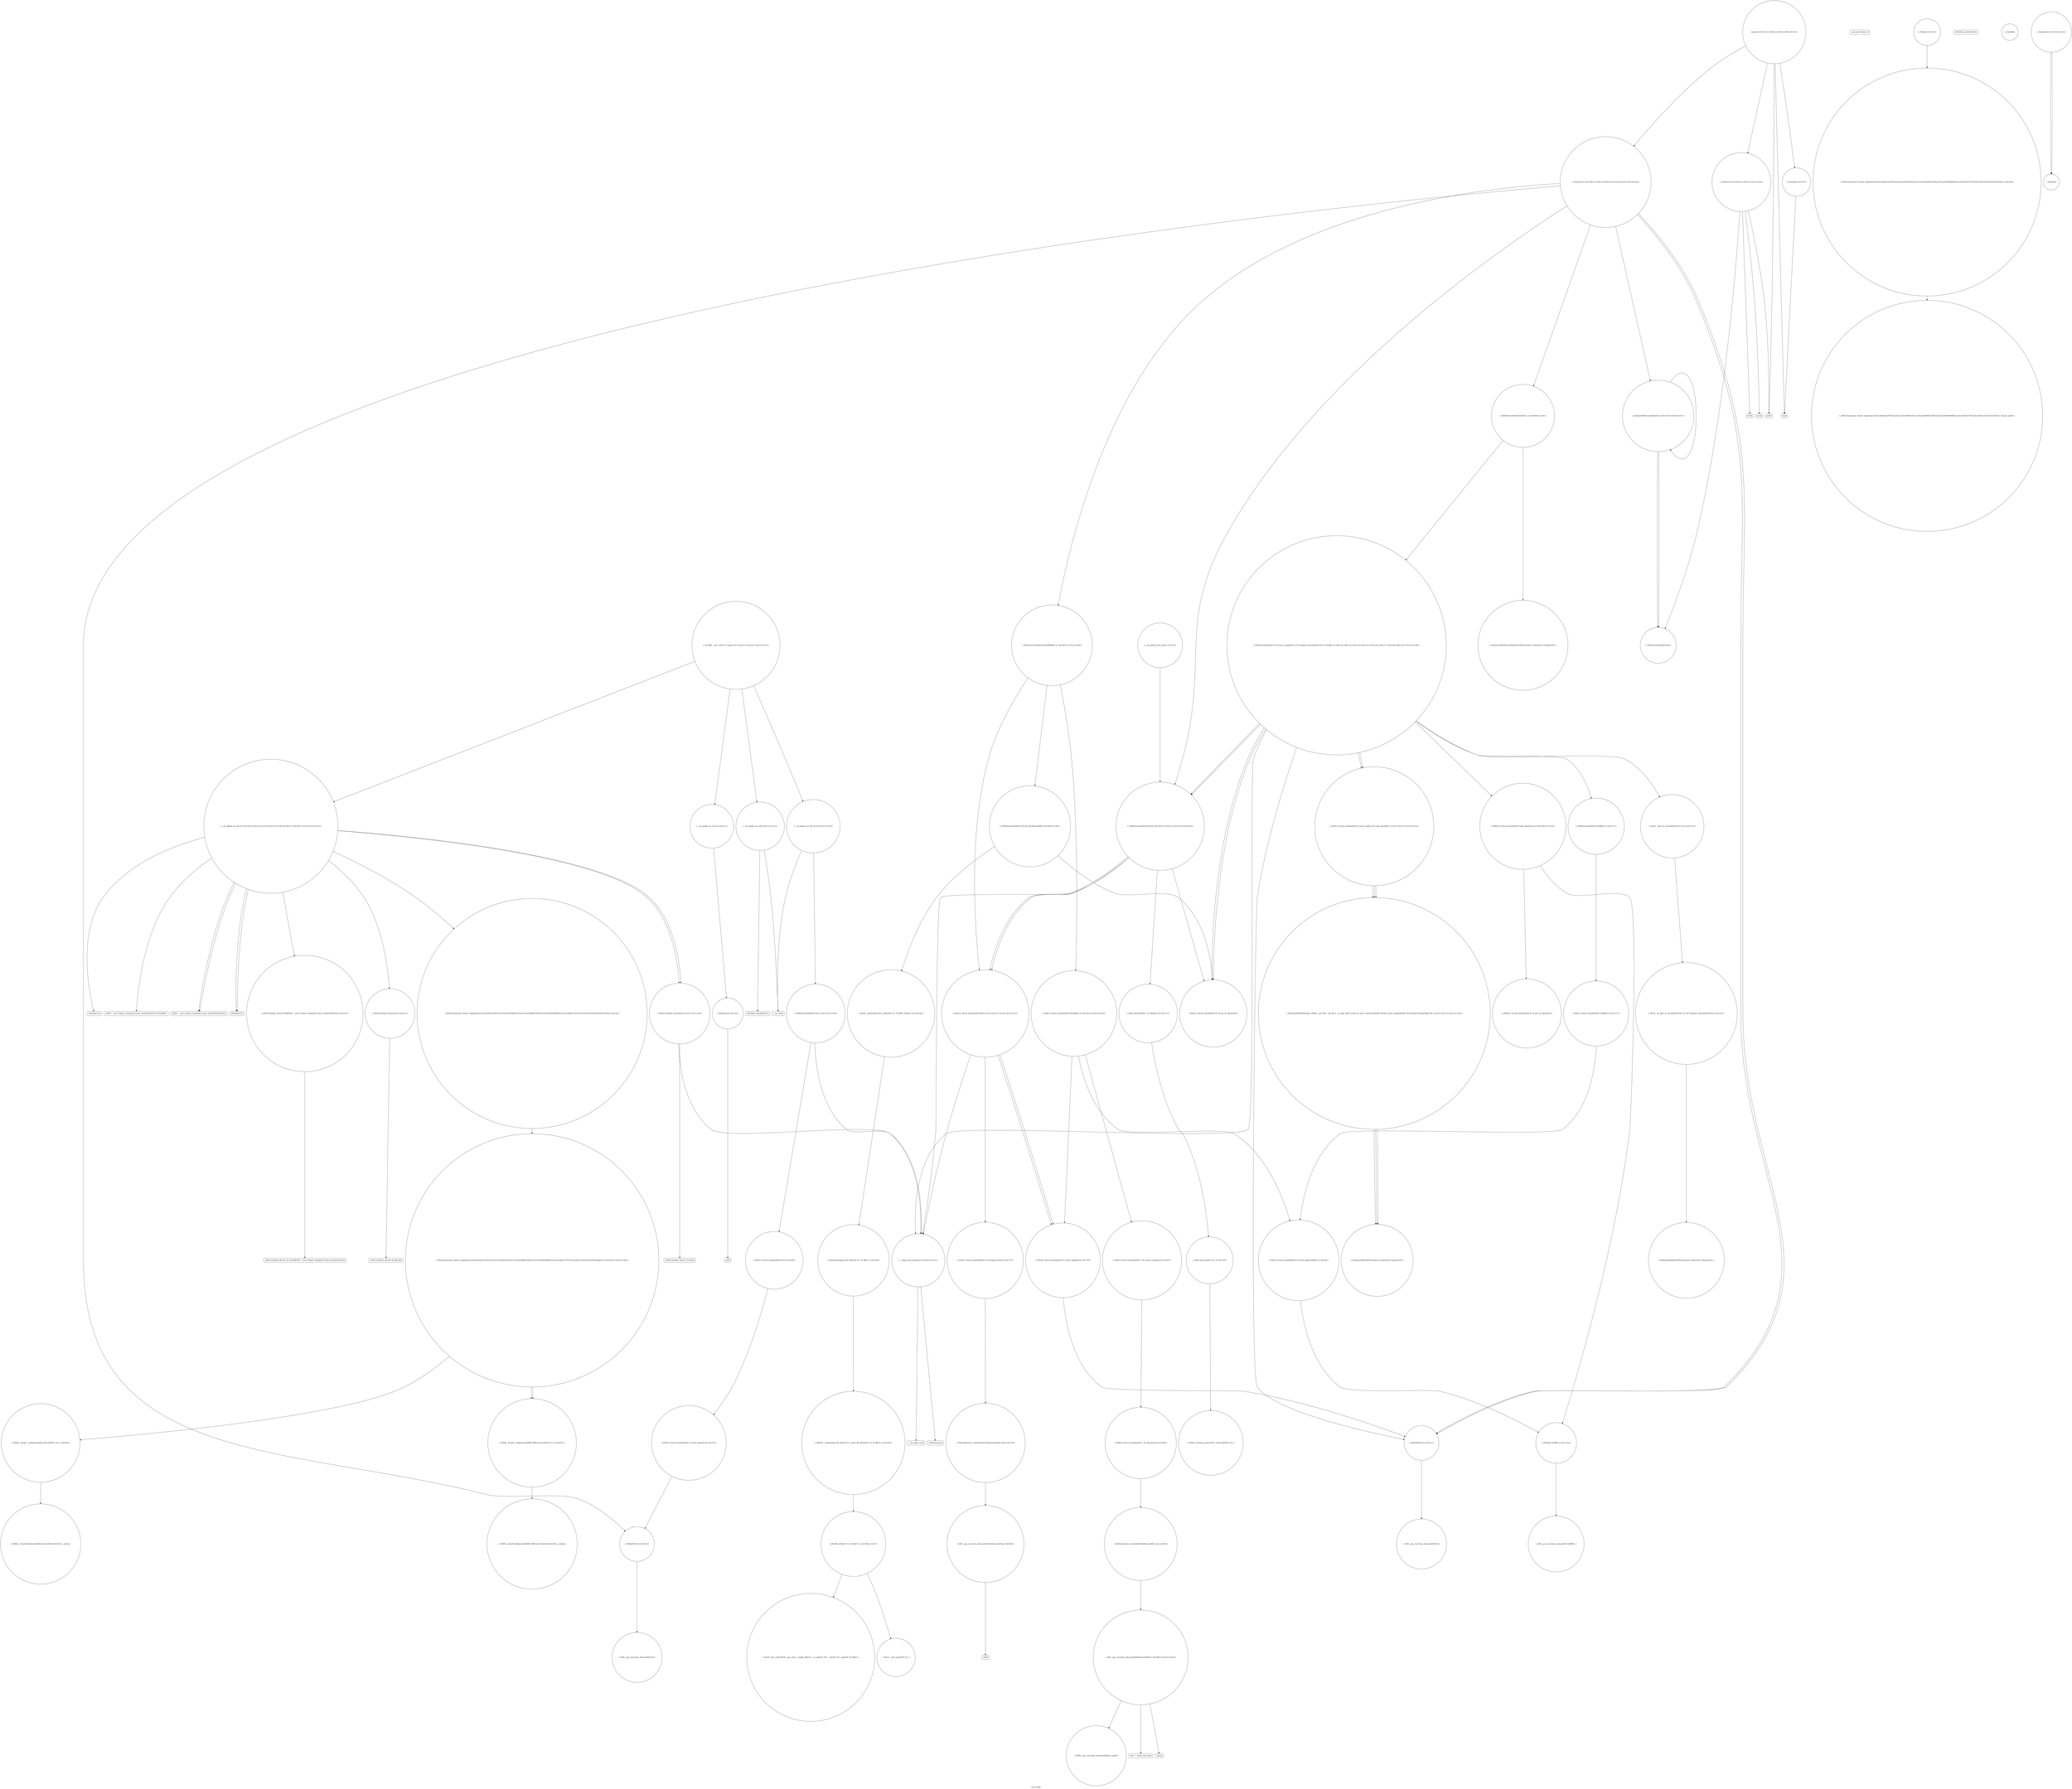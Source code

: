 digraph "Call Graph" {
	label="Call Graph";

	Node0x55e929747a40 [shape=record,shape=circle,label="{__cxx_global_var_init|{<s0>1|<s1>2}}"];
	Node0x55e929747a40:s0 -> Node0x55e929747ac0[color=black];
	Node0x55e929747a40:s1 -> Node0x55e929747bc0[color=black];
	Node0x55e92974b760 [shape=record,shape=circle,label="{_ZNSaIiEC2ERKS_|{<s0>116}}"];
	Node0x55e92974b760:s0 -> Node0x55e92974ad60[color=black];
	Node0x55e929747dc0 [shape=record,shape=Mrecord,label="{__gxx_personality_v0}"];
	Node0x55e929748140 [shape=record,shape=circle,label="{_Z3rndi|{<s0>19}}"];
	Node0x55e929748140:s0 -> Node0x55e9297481c0[color=black];
	Node0x55e9297484c0 [shape=record,shape=circle,label="{__cxx_global_var_init.3|{<s0>25|<s1>26}}"];
	Node0x55e9297484c0:s0 -> Node0x55e929748540[color=black];
	Node0x55e9297484c0:s1 -> Node0x55e929747bc0[color=black];
	Node0x55e929748840 [shape=record,shape=circle,label="{_ZNSaIiEC2Ev|{<s0>45}}"];
	Node0x55e929748840:s0 -> Node0x55e929749140[color=black];
	Node0x55e929748bc0 [shape=record,shape=Mrecord,label="{strlen}"];
	Node0x55e929748f40 [shape=record,shape=circle,label="{__clang_call_terminate|{<s0>62|<s1>63}}"];
	Node0x55e929748f40:s0 -> Node0x55e929748fc0[color=black];
	Node0x55e929748f40:s1 -> Node0x55e929749040[color=black];
	Node0x55e92974a2e0 [shape=record,shape=circle,label="{_ZNSt8__detail5__modImLm4294967296ELm1ELm0EEET_S1_|{<s0>67}}"];
	Node0x55e92974a2e0:s0 -> Node0x55e92974a3e0[color=black];
	Node0x55e92974a660 [shape=record,shape=circle,label="{_ZSt8_DestroyIPiiEvT_S1_RSaIT0_E|{<s0>71}}"];
	Node0x55e92974a660:s0 -> Node0x55e92974a7e0[color=black];
	Node0x55e92974a9e0 [shape=record,shape=circle,label="{_ZNSt16allocator_traitsISaIiEE10deallocateERS0_Pim|{<s0>79}}"];
	Node0x55e92974a9e0:s0 -> Node0x55e92974aa60[color=black];
	Node0x55e92974ad60 [shape=record,shape=circle,label="{_ZN9__gnu_cxx13new_allocatorIiEC2ERKS1_}"];
	Node0x55e92974b0e0 [shape=record,shape=circle,label="{_ZSt24__uninitialized_fill_n_aIPimiiET_S1_T0_RKT1_RSaIT2_E|{<s0>93}}"];
	Node0x55e92974b0e0:s0 -> Node0x55e92974b160[color=black];
	Node0x55e92974b460 [shape=record,shape=circle,label="{_ZSt4moveIRSt6vectorIiSaIiEEEONSt16remove_referenceIT_E4typeEOS5_}"];
	Node0x55e929747ac0 [shape=record,shape=Mrecord,label="{_ZNSt8ios_base4InitC1Ev}"];
	Node0x55e92974b7e0 [shape=record,shape=circle,label="{_ZNSt12_Vector_baseIiSaIiEEC2ERKS0_|{<s0>117}}"];
	Node0x55e92974b7e0:s0 -> Node0x55e92974ac60[color=black];
	Node0x55e929747e40 [shape=record,shape=circle,label="{_ZNSt13random_deviceC2ERKNSt7__cxx1112basic_stringIcSt11char_traitsIcESaIcEEE|{<s0>14}}"];
	Node0x55e929747e40:s0 -> Node0x55e929748dc0[color=black];
	Node0x55e9297481c0 [shape=record,shape=circle,label="{_ZNSt23mersenne_twister_engineImLm32ELm624ELm397ELm31ELm2567483615ELm11ELm4294967295ELm7ELm2636928640ELm15ELm4022730752ELm18ELm1812433253EEclEv|{<s0>20}}"];
	Node0x55e9297481c0:s0 -> Node0x55e92974a4e0[color=black];
	Node0x55e929748540 [shape=record,shape=circle,label="{_ZNSt6vectorIiSaIiEEC2Ev|{<s0>27|<s1>28}}"];
	Node0x55e929748540:s0 -> Node0x55e92974a560[color=black];
	Node0x55e929748540:s1 -> Node0x55e929748f40[color=black];
	Node0x55e9297488c0 [shape=record,shape=circle,label="{_ZNSt6vectorIiSaIiEEC2EmRKiRKS0_|{<s0>46|<s1>47|<s2>48}}"];
	Node0x55e9297488c0:s0 -> Node0x55e92974ab60[color=black];
	Node0x55e9297488c0:s1 -> Node0x55e92974abe0[color=black];
	Node0x55e9297488c0:s2 -> Node0x55e92974a760[color=black];
	Node0x55e929748c40 [shape=record,shape=Mrecord,label="{sscanf}"];
	Node0x55e929748fc0 [shape=record,shape=Mrecord,label="{__cxa_begin_catch}"];
	Node0x55e92974a360 [shape=record,shape=circle,label="{_ZNSt8__detail5__modImLm624ELm1ELm0EEET_S1_|{<s0>68}}"];
	Node0x55e92974a360:s0 -> Node0x55e92974a460[color=black];
	Node0x55e92974a6e0 [shape=record,shape=circle,label="{_ZNSt12_Vector_baseIiSaIiEE19_M_get_Tp_allocatorEv}"];
	Node0x55e92974aa60 [shape=record,shape=circle,label="{_ZN9__gnu_cxx13new_allocatorIiE10deallocateEPim|{<s0>80}}"];
	Node0x55e92974aa60:s0 -> Node0x55e92974aae0[color=black];
	Node0x55e92974ade0 [shape=record,shape=circle,label="{_ZNSt12_Vector_baseIiSaIiEE11_M_allocateEm|{<s0>88}}"];
	Node0x55e92974ade0:s0 -> Node0x55e92974ae60[color=black];
	Node0x55e92974b160 [shape=record,shape=circle,label="{_ZSt20uninitialized_fill_nIPimiET_S1_T0_RKT1_|{<s0>94}}"];
	Node0x55e92974b160:s0 -> Node0x55e92974b1e0[color=black];
	Node0x55e92974b4e0 [shape=record,shape=circle,label="{_ZNKSt12_Vector_baseIiSaIiEE13get_allocatorEv|{<s0>109|<s1>110}}"];
	Node0x55e92974b4e0:s0 -> Node0x55e92974b6e0[color=black];
	Node0x55e92974b4e0:s1 -> Node0x55e92974b760[color=black];
	Node0x55e929747b40 [shape=record,shape=Mrecord,label="{_ZNSt8ios_base4InitD1Ev}"];
	Node0x55e92974b860 [shape=record,shape=circle,label="{_ZSt4swapIPiENSt9enable_ifIXsr6__and_ISt6__not_ISt15__is_tuple_likeIT_EESt21is_move_constructibleIS4_ESt18is_move_assignableIS4_EEE5valueEvE4typeERS4_SD_|{<s0>118|<s1>119|<s2>120}}"];
	Node0x55e92974b860:s0 -> Node0x55e92974b8e0[color=black];
	Node0x55e92974b860:s1 -> Node0x55e92974b8e0[color=black];
	Node0x55e92974b860:s2 -> Node0x55e92974b8e0[color=black];
	Node0x55e929747ec0 [shape=record,shape=circle,label="{_ZNSt13random_deviceclEv|{<s0>15}}"];
	Node0x55e929747ec0:s0 -> Node0x55e929748e40[color=black];
	Node0x55e929748240 [shape=record,shape=circle,label="{__cxx_global_var_init.2|{<s0>21}}"];
	Node0x55e929748240:s0 -> Node0x55e9297482c0[color=black];
	Node0x55e9297485c0 [shape=record,shape=circle,label="{__cxx_global_array_dtor|{<s0>29}}"];
	Node0x55e9297485c0:s0 -> Node0x55e929748640[color=black];
	Node0x55e929748940 [shape=record,shape=circle,label="{_ZNSt6vectorIiSaIiEEaSEOS1_|{<s0>49|<s1>50}}"];
	Node0x55e929748940:s0 -> Node0x55e92974b460[color=black];
	Node0x55e929748940:s1 -> Node0x55e92974b3e0[color=black];
	Node0x55e929748cc0 [shape=record,shape=Mrecord,label="{printf}"];
	Node0x55e929749040 [shape=record,shape=Mrecord,label="{_ZSt9terminatev}"];
	Node0x55e92974a3e0 [shape=record,shape=circle,label="{_ZNSt8__detail4_ModImLm4294967296ELm1ELm0ELb1ELb1EE6__calcEm}"];
	Node0x55e92974a760 [shape=record,shape=circle,label="{_ZNSt12_Vector_baseIiSaIiEED2Ev|{<s0>72|<s1>73|<s2>74|<s3>75}}"];
	Node0x55e92974a760:s0 -> Node0x55e92974a8e0[color=black];
	Node0x55e92974a760:s1 -> Node0x55e92974a960[color=black];
	Node0x55e92974a760:s2 -> Node0x55e92974a960[color=black];
	Node0x55e92974a760:s3 -> Node0x55e929748f40[color=black];
	Node0x55e92974aae0 [shape=record,shape=Mrecord,label="{_ZdlPv}"];
	Node0x55e92974ae60 [shape=record,shape=circle,label="{_ZNSt16allocator_traitsISaIiEE8allocateERS0_m|{<s0>89}}"];
	Node0x55e92974ae60:s0 -> Node0x55e92974aee0[color=black];
	Node0x55e92974b1e0 [shape=record,shape=circle,label="{_ZNSt22__uninitialized_fill_nILb1EE15__uninit_fill_nIPimiEET_S3_T0_RKT1_|{<s0>95}}"];
	Node0x55e92974b1e0:s0 -> Node0x55e92974b260[color=black];
	Node0x55e92974b560 [shape=record,shape=circle,label="{_ZNSt6vectorIiSaIiEEC2ERKS0_|{<s0>111}}"];
	Node0x55e92974b560:s0 -> Node0x55e92974b7e0[color=black];
	Node0x55e929747bc0 [shape=record,shape=Mrecord,label="{__cxa_atexit}"];
	Node0x55e92974b8e0 [shape=record,shape=circle,label="{_ZSt4moveIRPiEONSt16remove_referenceIT_E4typeEOS3_}"];
	Node0x55e929747f40 [shape=record,shape=circle,label="{_ZNSt23mersenne_twister_engineImLm32ELm624ELm397ELm31ELm2567483615ELm11ELm4294967295ELm7ELm2636928640ELm15ELm4022730752ELm18ELm1812433253EEC2Em|{<s0>16}}"];
	Node0x55e929747f40:s0 -> Node0x55e92974a260[color=black];
	Node0x55e9297482c0 [shape=record,shape=circle,label="{_ZSt4acose|{<s0>22}}"];
	Node0x55e9297482c0:s0 -> Node0x55e9297490c0[color=black];
	Node0x55e929748640 [shape=record,shape=circle,label="{_ZNSt6vectorIiSaIiEED2Ev|{<s0>30|<s1>31|<s2>32|<s3>33|<s4>34}}"];
	Node0x55e929748640:s0 -> Node0x55e92974a6e0[color=black];
	Node0x55e929748640:s1 -> Node0x55e92974a660[color=black];
	Node0x55e929748640:s2 -> Node0x55e92974a760[color=black];
	Node0x55e929748640:s3 -> Node0x55e92974a760[color=black];
	Node0x55e929748640:s4 -> Node0x55e929748f40[color=black];
	Node0x55e9297489c0 [shape=record,shape=circle,label="{_ZNSaIiED2Ev|{<s0>51}}"];
	Node0x55e9297489c0:s0 -> Node0x55e9297491c0[color=black];
	Node0x55e929748d40 [shape=record,shape=circle,label="{main|{<s0>57|<s1>58|<s2>59|<s3>60|<s4>61}}"];
	Node0x55e929748d40:s0 -> Node0x55e9297487c0[color=black];
	Node0x55e929748d40:s1 -> Node0x55e929748ac0[color=black];
	Node0x55e929748d40:s2 -> Node0x55e929748a40[color=black];
	Node0x55e929748d40:s3 -> Node0x55e929748cc0[color=black];
	Node0x55e929748d40:s4 -> Node0x55e929748b40[color=black];
	Node0x55e9297490c0 [shape=record,shape=Mrecord,label="{acosl}"];
	Node0x55e92974a460 [shape=record,shape=circle,label="{_ZNSt8__detail4_ModImLm624ELm1ELm0ELb1ELb1EE6__calcEm}"];
	Node0x55e92974a7e0 [shape=record,shape=circle,label="{_ZSt8_DestroyIPiEvT_S1_|{<s0>76}}"];
	Node0x55e92974a7e0:s0 -> Node0x55e92974a860[color=black];
	Node0x55e92974ab60 [shape=record,shape=circle,label="{_ZNSt12_Vector_baseIiSaIiEEC2EmRKS0_|{<s0>81|<s1>82|<s2>83}}"];
	Node0x55e92974ab60:s0 -> Node0x55e92974ac60[color=black];
	Node0x55e92974ab60:s1 -> Node0x55e92974ace0[color=black];
	Node0x55e92974ab60:s2 -> Node0x55e92974a960[color=black];
	Node0x55e92974aee0 [shape=record,shape=circle,label="{_ZN9__gnu_cxx13new_allocatorIiE8allocateEmPKv|{<s0>90|<s1>91|<s2>92}}"];
	Node0x55e92974aee0:s0 -> Node0x55e92974af60[color=black];
	Node0x55e92974aee0:s1 -> Node0x55e92974afe0[color=black];
	Node0x55e92974aee0:s2 -> Node0x55e92974b060[color=black];
	Node0x55e92974b260 [shape=record,shape=circle,label="{_ZSt6fill_nIPimiET_S1_T0_RKT1_|{<s0>96|<s1>97}}"];
	Node0x55e92974b260:s0 -> Node0x55e92974b360[color=black];
	Node0x55e92974b260:s1 -> Node0x55e92974b2e0[color=black];
	Node0x55e92974b5e0 [shape=record,shape=circle,label="{_ZNSt12_Vector_baseIiSaIiEE12_Vector_impl12_M_swap_dataERS2_|{<s0>112|<s1>113|<s2>114}}"];
	Node0x55e92974b5e0:s0 -> Node0x55e92974b860[color=black];
	Node0x55e92974b5e0:s1 -> Node0x55e92974b860[color=black];
	Node0x55e92974b5e0:s2 -> Node0x55e92974b860[color=black];
	Node0x55e929747c40 [shape=record,shape=circle,label="{__cxx_global_var_init.1|{<s0>3|<s1>4|<s2>5|<s3>6|<s4>7|<s5>8|<s6>9|<s7>10|<s8>11|<s9>12|<s10>13}}"];
	Node0x55e929747c40:s0 -> Node0x55e929747cc0[color=black];
	Node0x55e929747c40:s1 -> Node0x55e929747d40[color=black];
	Node0x55e929747c40:s2 -> Node0x55e929747e40[color=black];
	Node0x55e929747c40:s3 -> Node0x55e929747ec0[color=black];
	Node0x55e929747c40:s4 -> Node0x55e929747f40[color=black];
	Node0x55e929747c40:s5 -> Node0x55e929747fc0[color=black];
	Node0x55e929747c40:s6 -> Node0x55e929748040[color=black];
	Node0x55e929747c40:s7 -> Node0x55e9297480c0[color=black];
	Node0x55e929747c40:s8 -> Node0x55e929747fc0[color=black];
	Node0x55e929747c40:s9 -> Node0x55e929748040[color=black];
	Node0x55e929747c40:s10 -> Node0x55e9297480c0[color=black];
	Node0x55e92974b960 [shape=record,shape=circle,label="{_ZSt18__do_alloc_on_moveISaIiEEvRT_S2_St17integral_constantIbLb1EE|{<s0>121}}"];
	Node0x55e92974b960:s0 -> Node0x55e92974b9e0[color=black];
	Node0x55e929747fc0 [shape=record,shape=circle,label="{_ZNSt13random_deviceD2Ev|{<s0>17|<s1>18}}"];
	Node0x55e929747fc0:s0 -> Node0x55e929748ec0[color=black];
	Node0x55e929747fc0:s1 -> Node0x55e929748f40[color=black];
	Node0x55e929748340 [shape=record,shape=circle,label="{_Z3addRii}"];
	Node0x55e9297486c0 [shape=record,shape=circle,label="{_Z3geniiiiiRSt6vectorIiSaIiEE|{<s0>35|<s1>36|<s2>37}}"];
	Node0x55e9297486c0:s0 -> Node0x55e929748740[color=black];
	Node0x55e9297486c0:s1 -> Node0x55e929748740[color=black];
	Node0x55e9297486c0:s2 -> Node0x55e9297486c0[color=black];
	Node0x55e929748a40 [shape=record,shape=circle,label="{_Z4readv|{<s0>52}}"];
	Node0x55e929748a40:s0 -> Node0x55e929748ac0[color=black];
	Node0x55e929748dc0 [shape=record,shape=Mrecord,label="{_ZNSt13random_device7_M_initERKNSt7__cxx1112basic_stringIcSt11char_traitsIcESaIcEEE}"];
	Node0x55e929749140 [shape=record,shape=circle,label="{_ZN9__gnu_cxx13new_allocatorIiEC2Ev}"];
	Node0x55e92974a4e0 [shape=record,shape=circle,label="{_ZNSt23mersenne_twister_engineImLm32ELm624ELm397ELm31ELm2567483615ELm11ELm4294967295ELm7ELm2636928640ELm15ELm4022730752ELm18ELm1812433253EE11_M_gen_randEv}"];
	Node0x55e92974a860 [shape=record,shape=circle,label="{_ZNSt12_Destroy_auxILb1EE9__destroyIPiEEvT_S3_}"];
	Node0x55e92974abe0 [shape=record,shape=circle,label="{_ZNSt6vectorIiSaIiEE18_M_fill_initializeEmRKi|{<s0>84|<s1>85}}"];
	Node0x55e92974abe0:s0 -> Node0x55e92974a6e0[color=black];
	Node0x55e92974abe0:s1 -> Node0x55e92974b0e0[color=black];
	Node0x55e92974af60 [shape=record,shape=circle,label="{_ZNK9__gnu_cxx13new_allocatorIiE8max_sizeEv}"];
	Node0x55e92974b2e0 [shape=record,shape=circle,label="{_ZSt10__fill_n_aIPimiEN9__gnu_cxx11__enable_ifIXsr11__is_scalarIT1_EE7__valueET_E6__typeES4_T0_RKS3_}"];
	Node0x55e92974b660 [shape=record,shape=circle,label="{_ZSt15__alloc_on_moveISaIiEEvRT_S2_|{<s0>115}}"];
	Node0x55e92974b660:s0 -> Node0x55e92974b960[color=black];
	Node0x55e929747cc0 [shape=record,shape=Mrecord,label="{_ZNSaIcEC1Ev}"];
	Node0x55e92974b9e0 [shape=record,shape=circle,label="{_ZSt4moveIRSaIiEEONSt16remove_referenceIT_E4typeEOS3_}"];
	Node0x55e929748040 [shape=record,shape=Mrecord,label="{_ZNSt7__cxx1112basic_stringIcSt11char_traitsIcESaIcEED1Ev}"];
	Node0x55e9297483c0 [shape=record,shape=circle,label="{_Z4multii}"];
	Node0x55e929748740 [shape=record,shape=circle,label="{_ZNSt6vectorIiSaIiEEixEm}"];
	Node0x55e929748ac0 [shape=record,shape=Mrecord,label="{scanf}"];
	Node0x55e929748e40 [shape=record,shape=Mrecord,label="{_ZNSt13random_device9_M_getvalEv}"];
	Node0x55e9297491c0 [shape=record,shape=circle,label="{_ZN9__gnu_cxx13new_allocatorIiED2Ev}"];
	Node0x55e92974a560 [shape=record,shape=circle,label="{_ZNSt12_Vector_baseIiSaIiEEC2Ev|{<s0>69}}"];
	Node0x55e92974a560:s0 -> Node0x55e92974a5e0[color=black];
	Node0x55e92974a8e0 [shape=record,shape=circle,label="{_ZNSt12_Vector_baseIiSaIiEE13_M_deallocateEPim|{<s0>77}}"];
	Node0x55e92974a8e0:s0 -> Node0x55e92974a9e0[color=black];
	Node0x55e92974ac60 [shape=record,shape=circle,label="{_ZNSt12_Vector_baseIiSaIiEE12_Vector_implC2ERKS0_|{<s0>86}}"];
	Node0x55e92974ac60:s0 -> Node0x55e92974b760[color=black];
	Node0x55e92974afe0 [shape=record,shape=Mrecord,label="{_ZSt17__throw_bad_allocv}"];
	Node0x55e92974b360 [shape=record,shape=circle,label="{_ZSt12__niter_baseIPiET_S1_}"];
	Node0x55e92974b6e0 [shape=record,shape=circle,label="{_ZNKSt12_Vector_baseIiSaIiEE19_M_get_Tp_allocatorEv}"];
	Node0x55e929747d40 [shape=record,shape=Mrecord,label="{_ZNSt7__cxx1112basic_stringIcSt11char_traitsIcESaIcEEC1EPKcRKS3_}"];
	Node0x55e929749240 [shape=record,shape=circle,label="{_GLOBAL__sub_I_XraY_0_0.cpp|{<s0>122|<s1>123|<s2>124|<s3>125}}"];
	Node0x55e929749240:s0 -> Node0x55e929747a40[color=black];
	Node0x55e929749240:s1 -> Node0x55e929747c40[color=black];
	Node0x55e929749240:s2 -> Node0x55e929748240[color=black];
	Node0x55e929749240:s3 -> Node0x55e9297484c0[color=black];
	Node0x55e9297480c0 [shape=record,shape=Mrecord,label="{_ZNSaIcED1Ev}"];
	Node0x55e929748440 [shape=record,shape=circle,label="{_Z5powerii|{<s0>23|<s1>24}}"];
	Node0x55e929748440:s0 -> Node0x55e9297483c0[color=black];
	Node0x55e929748440:s1 -> Node0x55e9297483c0[color=black];
	Node0x55e9297487c0 [shape=record,shape=circle,label="{_Z7precalcv|{<s0>38|<s1>39|<s2>40|<s3>41|<s4>42|<s5>43|<s6>44}}"];
	Node0x55e9297487c0:s0 -> Node0x55e929748840[color=black];
	Node0x55e9297487c0:s1 -> Node0x55e9297488c0[color=black];
	Node0x55e9297487c0:s2 -> Node0x55e929748940[color=black];
	Node0x55e9297487c0:s3 -> Node0x55e929748640[color=black];
	Node0x55e9297487c0:s4 -> Node0x55e9297489c0[color=black];
	Node0x55e9297487c0:s5 -> Node0x55e9297486c0[color=black];
	Node0x55e9297487c0:s6 -> Node0x55e9297489c0[color=black];
	Node0x55e929748b40 [shape=record,shape=circle,label="{_Z5solvev|{<s0>53|<s1>54|<s2>55|<s3>56}}"];
	Node0x55e929748b40:s0 -> Node0x55e929748bc0[color=black];
	Node0x55e929748b40:s1 -> Node0x55e929748c40[color=black];
	Node0x55e929748b40:s2 -> Node0x55e929748740[color=black];
	Node0x55e929748b40:s3 -> Node0x55e929748cc0[color=black];
	Node0x55e929748ec0 [shape=record,shape=Mrecord,label="{_ZNSt13random_device7_M_finiEv}"];
	Node0x55e92974a260 [shape=record,shape=circle,label="{_ZNSt23mersenne_twister_engineImLm32ELm624ELm397ELm31ELm2567483615ELm11ELm4294967295ELm7ELm2636928640ELm15ELm4022730752ELm18ELm1812433253EE4seedEm|{<s0>64|<s1>65|<s2>66}}"];
	Node0x55e92974a260:s0 -> Node0x55e92974a2e0[color=black];
	Node0x55e92974a260:s1 -> Node0x55e92974a360[color=black];
	Node0x55e92974a260:s2 -> Node0x55e92974a2e0[color=black];
	Node0x55e92974a5e0 [shape=record,shape=circle,label="{_ZNSt12_Vector_baseIiSaIiEE12_Vector_implC2Ev|{<s0>70}}"];
	Node0x55e92974a5e0:s0 -> Node0x55e929748840[color=black];
	Node0x55e92974a960 [shape=record,shape=circle,label="{_ZNSt12_Vector_baseIiSaIiEE12_Vector_implD2Ev|{<s0>78}}"];
	Node0x55e92974a960:s0 -> Node0x55e9297489c0[color=black];
	Node0x55e92974ace0 [shape=record,shape=circle,label="{_ZNSt12_Vector_baseIiSaIiEE17_M_create_storageEm|{<s0>87}}"];
	Node0x55e92974ace0:s0 -> Node0x55e92974ade0[color=black];
	Node0x55e92974b060 [shape=record,shape=Mrecord,label="{_Znwm}"];
	Node0x55e92974b3e0 [shape=record,shape=circle,label="{_ZNSt6vectorIiSaIiEE14_M_move_assignEOS1_St17integral_constantIbLb1EE|{<s0>98|<s1>99|<s2>100|<s3>101|<s4>102|<s5>103|<s6>104|<s7>105|<s8>106|<s9>107|<s10>108}}"];
	Node0x55e92974b3e0:s0 -> Node0x55e92974b4e0[color=black];
	Node0x55e92974b3e0:s1 -> Node0x55e92974b560[color=black];
	Node0x55e92974b3e0:s2 -> Node0x55e9297489c0[color=black];
	Node0x55e92974b3e0:s3 -> Node0x55e92974b5e0[color=black];
	Node0x55e92974b3e0:s4 -> Node0x55e92974b5e0[color=black];
	Node0x55e92974b3e0:s5 -> Node0x55e92974a6e0[color=black];
	Node0x55e92974b3e0:s6 -> Node0x55e92974a6e0[color=black];
	Node0x55e92974b3e0:s7 -> Node0x55e92974b660[color=black];
	Node0x55e92974b3e0:s8 -> Node0x55e929748640[color=black];
	Node0x55e92974b3e0:s9 -> Node0x55e929748640[color=black];
	Node0x55e92974b3e0:s10 -> Node0x55e929748f40[color=black];
}
